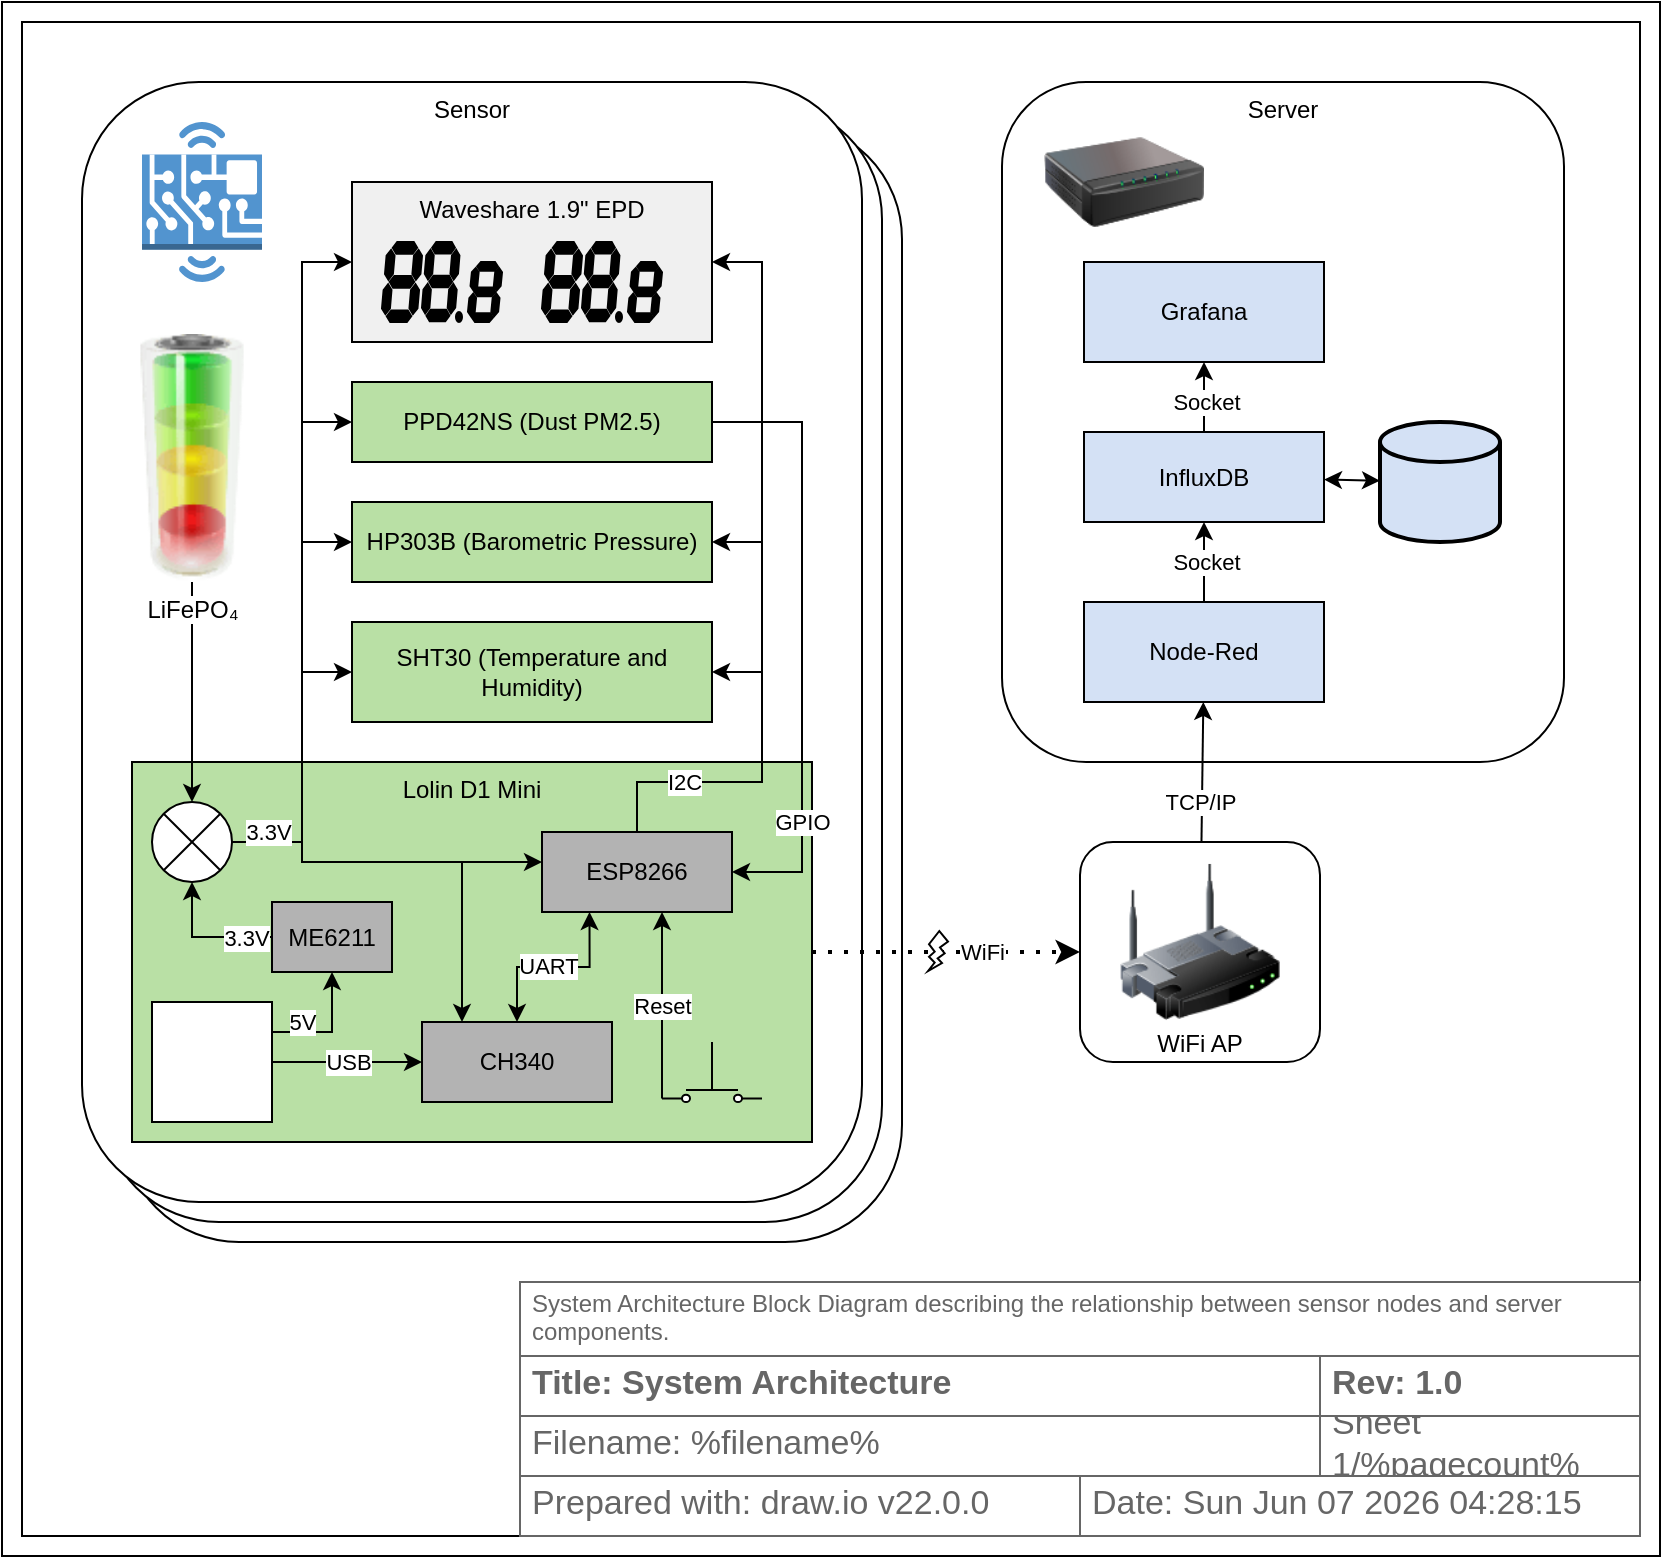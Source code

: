 <mxfile version="22.0.0" type="device">
  <diagram name="System Architecture" id="fo18u6Ch1KVScq3Fo-Wy">
    <mxGraphModel dx="1096" dy="895" grid="1" gridSize="10" guides="1" tooltips="1" connect="1" arrows="1" fold="1" page="1" pageScale="1" pageWidth="1169" pageHeight="827" math="0" shadow="0">
      <root>
        <object label="" description="System Architecture Block Diagram describing the relationship between sensor nodes and server components." id="0">
          <mxCell />
        </object>
        <mxCell id="1" parent="0" />
        <mxCell id="h7L3MlKvrl_dhOmhB3lf-8" value="" style="verticalLabelPosition=bottom;verticalAlign=top;html=1;shape=mxgraph.basic.frame;dx=10;whiteSpace=wrap;" parent="1" vertex="1">
          <mxGeometry x="340" y="50" width="829" height="777" as="geometry" />
        </mxCell>
        <mxCell id="DvUvHNZ-lN_nmnyJoLqP-108" value="&lt;div&gt;Sensor&lt;/div&gt;" style="verticalAlign=top;rounded=1;whiteSpace=wrap;html=1;" vertex="1" parent="1">
          <mxGeometry x="400" y="110" width="390" height="560" as="geometry" />
        </mxCell>
        <mxCell id="DvUvHNZ-lN_nmnyJoLqP-107" value="&lt;div&gt;Sensor&lt;/div&gt;" style="verticalAlign=top;rounded=1;whiteSpace=wrap;html=1;" vertex="1" parent="1">
          <mxGeometry x="390" y="100" width="390" height="560" as="geometry" />
        </mxCell>
        <mxCell id="h7L3MlKvrl_dhOmhB3lf-10" value="Prepared with: draw.io v22.0.0" style="strokeWidth=1;shadow=0;dashed=0;align=center;html=1;shape=mxgraph.mockup.text.textBox;fontColor=#666666;align=left;fontSize=17;spacingLeft=4;spacingTop=-3;whiteSpace=wrap;strokeColor=#666666;mainText=" parent="1" vertex="1">
          <mxGeometry x="599" y="787" width="280" height="30" as="geometry" />
        </mxCell>
        <object label="&lt;div align=&quot;left&quot;&gt;Sheet %pagenumber%/%pagecount%&lt;/div&gt;" placeholders="1" id="h7L3MlKvrl_dhOmhB3lf-12">
          <mxCell style="strokeWidth=1;shadow=0;dashed=0;align=left;html=1;shape=mxgraph.mockup.text.textBox;fontColor=#666666;align=left;fontSize=17;spacingLeft=4;spacingTop=-3;whiteSpace=wrap;strokeColor=#666666;mainText=" parent="1" vertex="1">
            <mxGeometry x="999" y="757" width="160" height="30" as="geometry" />
          </mxCell>
        </object>
        <object label="Date: &lt;font style=&quot;font-size: 17px;&quot;&gt;%date{ddd mmm dd yyyy HH:MM:ss}%&lt;/font&gt;" placeholders="1" id="h7L3MlKvrl_dhOmhB3lf-13">
          <mxCell style="strokeWidth=1;shadow=0;dashed=0;align=center;html=1;shape=mxgraph.mockup.text.textBox;fontColor=#666666;align=left;fontSize=17;spacingLeft=4;spacingTop=-3;whiteSpace=wrap;strokeColor=#666666;mainText=" parent="1" vertex="1">
            <mxGeometry x="879" y="787" width="280" height="30" as="geometry" />
          </mxCell>
        </object>
        <object label="&lt;b&gt;Title: %page%&lt;/b&gt;" placeholders="1" id="h7L3MlKvrl_dhOmhB3lf-14">
          <mxCell style="strokeWidth=1;shadow=0;dashed=0;align=center;html=1;shape=mxgraph.mockup.text.textBox;fontColor=#666666;align=left;fontSize=17;spacingLeft=4;spacingTop=-3;whiteSpace=wrap;strokeColor=#666666;mainText=" parent="1" vertex="1">
            <mxGeometry x="599" y="727" width="400" height="30" as="geometry" />
          </mxCell>
        </object>
        <object label="Filename: %filename%" placeholders="1" id="h7L3MlKvrl_dhOmhB3lf-15">
          <mxCell style="strokeWidth=1;shadow=0;dashed=0;align=center;html=1;shape=mxgraph.mockup.text.textBox;fontColor=#666666;align=left;fontSize=17;spacingLeft=4;spacingTop=-3;whiteSpace=wrap;strokeColor=#666666;mainText=" parent="1" vertex="1">
            <mxGeometry x="599" y="757" width="400" height="30" as="geometry" />
          </mxCell>
        </object>
        <object label="&lt;div align=&quot;left&quot;&gt;%description%&lt;/div&gt;" placeholders="1" id="h7L3MlKvrl_dhOmhB3lf-16">
          <mxCell style="strokeWidth=1;shadow=0;dashed=0;html=1;shape=mxgraph.mockup.text.textBox;fontColor=#666666;align=left;verticalAlign=top;fontSize=12;spacingLeft=4;spacingTop=-3;whiteSpace=wrap;strokeColor=#666666;mainText=" parent="1" vertex="1">
            <mxGeometry x="599" y="690" width="560" height="37" as="geometry" />
          </mxCell>
        </object>
        <mxCell id="EyKvBmyPNv_MzgSUc5b6-1" value="&lt;b&gt;Rev: 1.0&lt;br&gt;&lt;/b&gt;" style="strokeWidth=1;shadow=0;dashed=0;align=center;html=1;shape=mxgraph.mockup.text.textBox;fontColor=#666666;align=left;fontSize=17;spacingLeft=4;spacingTop=-3;whiteSpace=wrap;strokeColor=#666666;mainText=" parent="1" vertex="1">
          <mxGeometry x="999" y="727" width="160" height="30" as="geometry" />
        </mxCell>
        <mxCell id="DvUvHNZ-lN_nmnyJoLqP-11" value="&lt;div&gt;Sensor&lt;/div&gt;" style="verticalAlign=top;rounded=1;whiteSpace=wrap;html=1;" vertex="1" parent="1">
          <mxGeometry x="380" y="90" width="390" height="560" as="geometry" />
        </mxCell>
        <mxCell id="DvUvHNZ-lN_nmnyJoLqP-10" value="" style="outlineConnect=0;dashed=0;verticalLabelPosition=bottom;verticalAlign=top;align=center;html=1;shape=mxgraph.aws3.hardware_board;fillColor=#5294CF;gradientColor=none;" vertex="1" parent="1">
          <mxGeometry x="410" y="110" width="60" height="80" as="geometry" />
        </mxCell>
        <mxCell id="DvUvHNZ-lN_nmnyJoLqP-12" value="Server" style="verticalAlign=top;rounded=1;whiteSpace=wrap;html=1;" vertex="1" parent="1">
          <mxGeometry x="840" y="90" width="281" height="340" as="geometry" />
        </mxCell>
        <mxCell id="DvUvHNZ-lN_nmnyJoLqP-9" value="" style="image;html=1;image=img/lib/clip_art/networking/Print_Server_128x128.png" vertex="1" parent="1">
          <mxGeometry x="861" y="100" width="80" height="80" as="geometry" />
        </mxCell>
        <mxCell id="DvUvHNZ-lN_nmnyJoLqP-18" value="WiFi" style="endArrow=classic;dashed=1;html=1;dashPattern=1 3;strokeWidth=2;rounded=0;" edge="1" parent="1" source="DvUvHNZ-lN_nmnyJoLqP-30" target="DvUvHNZ-lN_nmnyJoLqP-25">
          <mxGeometry x="0.269" width="50" height="50" relative="1" as="geometry">
            <mxPoint x="760" y="440" as="sourcePoint" />
            <mxPoint x="810" y="390" as="targetPoint" />
            <mxPoint as="offset" />
          </mxGeometry>
        </mxCell>
        <mxCell id="DvUvHNZ-lN_nmnyJoLqP-19" value="" style="endArrow=classic;html=1;rounded=0;" edge="1" parent="1" source="DvUvHNZ-lN_nmnyJoLqP-25" target="DvUvHNZ-lN_nmnyJoLqP-75">
          <mxGeometry width="50" height="50" relative="1" as="geometry">
            <mxPoint x="892" y="460" as="sourcePoint" />
            <mxPoint x="410" y="530" as="targetPoint" />
          </mxGeometry>
        </mxCell>
        <mxCell id="DvUvHNZ-lN_nmnyJoLqP-102" value="TCP/IP" style="edgeLabel;html=1;align=center;verticalAlign=middle;resizable=0;points=[];" vertex="1" connectable="0" parent="DvUvHNZ-lN_nmnyJoLqP-19">
          <mxGeometry x="-0.418" y="1" relative="1" as="geometry">
            <mxPoint as="offset" />
          </mxGeometry>
        </mxCell>
        <mxCell id="DvUvHNZ-lN_nmnyJoLqP-20" value="" style="verticalLabelPosition=bottom;verticalAlign=top;html=1;shape=mxgraph.basic.flash" vertex="1" parent="1">
          <mxGeometry x="803" y="514.5" width="10" height="20" as="geometry" />
        </mxCell>
        <mxCell id="DvUvHNZ-lN_nmnyJoLqP-27" value="" style="group" vertex="1" connectable="0" parent="1">
          <mxGeometry x="879" y="470" width="120" height="110" as="geometry" />
        </mxCell>
        <mxCell id="DvUvHNZ-lN_nmnyJoLqP-25" value="WiFi AP" style="verticalAlign=bottom;rounded=1;whiteSpace=wrap;html=1;" vertex="1" parent="DvUvHNZ-lN_nmnyJoLqP-27">
          <mxGeometry width="120" height="110" as="geometry" />
        </mxCell>
        <mxCell id="DvUvHNZ-lN_nmnyJoLqP-8" value="" style="image;html=1;image=img/lib/clip_art/networking/Wireless_Router_128x128.png" vertex="1" parent="DvUvHNZ-lN_nmnyJoLqP-27">
          <mxGeometry x="20" y="10" width="80" height="80" as="geometry" />
        </mxCell>
        <mxCell id="DvUvHNZ-lN_nmnyJoLqP-36" style="edgeStyle=orthogonalEdgeStyle;rounded=0;orthogonalLoop=1;jettySize=auto;html=1;entryX=1;entryY=0.5;entryDx=0;entryDy=0;exitX=0.5;exitY=0;exitDx=0;exitDy=0;" edge="1" parent="1" source="DvUvHNZ-lN_nmnyJoLqP-103" target="DvUvHNZ-lN_nmnyJoLqP-31">
          <mxGeometry relative="1" as="geometry">
            <Array as="points">
              <mxPoint x="658" y="440" />
              <mxPoint x="720" y="440" />
              <mxPoint x="720" y="385" />
            </Array>
          </mxGeometry>
        </mxCell>
        <mxCell id="DvUvHNZ-lN_nmnyJoLqP-37" style="edgeStyle=orthogonalEdgeStyle;rounded=0;orthogonalLoop=1;jettySize=auto;html=1;entryX=1;entryY=0.5;entryDx=0;entryDy=0;exitX=0.5;exitY=0;exitDx=0;exitDy=0;" edge="1" parent="1" source="DvUvHNZ-lN_nmnyJoLqP-103" target="DvUvHNZ-lN_nmnyJoLqP-32">
          <mxGeometry relative="1" as="geometry">
            <Array as="points">
              <mxPoint x="658" y="440" />
              <mxPoint x="720" y="440" />
              <mxPoint x="720" y="320" />
            </Array>
          </mxGeometry>
        </mxCell>
        <mxCell id="DvUvHNZ-lN_nmnyJoLqP-30" value="Lolin D1 Mini" style="verticalAlign=top;rounded=0;whiteSpace=wrap;html=1;fillColor=#B9E0A5;" vertex="1" parent="1">
          <mxGeometry x="405" y="430" width="340" height="190" as="geometry" />
        </mxCell>
        <mxCell id="DvUvHNZ-lN_nmnyJoLqP-31" value="SHT30 (Temperature and Humidity)" style="rounded=0;whiteSpace=wrap;html=1;fillColor=#B9E0A5;" vertex="1" parent="1">
          <mxGeometry x="515" y="360" width="180" height="50" as="geometry" />
        </mxCell>
        <mxCell id="DvUvHNZ-lN_nmnyJoLqP-32" value="HP303B (Barometric Pressure)" style="rounded=0;whiteSpace=wrap;html=1;fillColor=#B9E0A5;" vertex="1" parent="1">
          <mxGeometry x="515" y="300" width="180" height="40" as="geometry" />
        </mxCell>
        <mxCell id="DvUvHNZ-lN_nmnyJoLqP-42" style="edgeStyle=orthogonalEdgeStyle;rounded=0;orthogonalLoop=1;jettySize=auto;html=1;exitX=1;exitY=0.5;exitDx=0;exitDy=0;entryX=1;entryY=0.5;entryDx=0;entryDy=0;" edge="1" parent="1" source="DvUvHNZ-lN_nmnyJoLqP-34" target="DvUvHNZ-lN_nmnyJoLqP-103">
          <mxGeometry relative="1" as="geometry">
            <mxPoint x="680" y="460" as="targetPoint" />
            <Array as="points">
              <mxPoint x="740" y="260" />
              <mxPoint x="740" y="485" />
            </Array>
          </mxGeometry>
        </mxCell>
        <mxCell id="DvUvHNZ-lN_nmnyJoLqP-43" value="GPIO" style="edgeLabel;html=1;align=center;verticalAlign=middle;resizable=0;points=[];" vertex="1" connectable="0" parent="DvUvHNZ-lN_nmnyJoLqP-42">
          <mxGeometry x="0.607" relative="1" as="geometry">
            <mxPoint as="offset" />
          </mxGeometry>
        </mxCell>
        <mxCell id="DvUvHNZ-lN_nmnyJoLqP-34" value="PPD42NS (Dust PM2.5)" style="rounded=0;whiteSpace=wrap;html=1;fillColor=#B9E0A5;" vertex="1" parent="1">
          <mxGeometry x="515" y="240" width="180" height="40" as="geometry" />
        </mxCell>
        <mxCell id="DvUvHNZ-lN_nmnyJoLqP-99" style="edgeStyle=orthogonalEdgeStyle;rounded=0;orthogonalLoop=1;jettySize=auto;html=1;" edge="1" parent="1" source="DvUvHNZ-lN_nmnyJoLqP-35" target="DvUvHNZ-lN_nmnyJoLqP-96">
          <mxGeometry relative="1" as="geometry" />
        </mxCell>
        <mxCell id="DvUvHNZ-lN_nmnyJoLqP-35" value="LiFePO₄" style="image;html=1;image=img/lib/clip_art/general/Battery_allstates_128x128.png" vertex="1" parent="1">
          <mxGeometry x="400" y="216" width="70" height="124" as="geometry" />
        </mxCell>
        <mxCell id="DvUvHNZ-lN_nmnyJoLqP-45" style="edgeStyle=orthogonalEdgeStyle;rounded=0;orthogonalLoop=1;jettySize=auto;html=1;exitX=1;exitY=0.5;exitDx=0;exitDy=0;exitPerimeter=0;" edge="1" parent="1" source="DvUvHNZ-lN_nmnyJoLqP-96" target="DvUvHNZ-lN_nmnyJoLqP-31">
          <mxGeometry relative="1" as="geometry">
            <mxPoint x="480" y="402" as="sourcePoint" />
            <mxPoint x="500" y="385" as="targetPoint" />
            <Array as="points">
              <mxPoint x="490" y="470" />
              <mxPoint x="490" y="385" />
            </Array>
          </mxGeometry>
        </mxCell>
        <mxCell id="DvUvHNZ-lN_nmnyJoLqP-46" style="edgeStyle=orthogonalEdgeStyle;rounded=0;orthogonalLoop=1;jettySize=auto;html=1;exitX=1;exitY=0.5;exitDx=0;exitDy=0;exitPerimeter=0;" edge="1" parent="1" source="DvUvHNZ-lN_nmnyJoLqP-96" target="DvUvHNZ-lN_nmnyJoLqP-32">
          <mxGeometry relative="1" as="geometry">
            <mxPoint x="490" y="412" as="sourcePoint" />
            <mxPoint x="520" y="470" as="targetPoint" />
            <Array as="points">
              <mxPoint x="490" y="470" />
              <mxPoint x="490" y="320" />
            </Array>
          </mxGeometry>
        </mxCell>
        <mxCell id="DvUvHNZ-lN_nmnyJoLqP-48" style="edgeStyle=orthogonalEdgeStyle;rounded=0;orthogonalLoop=1;jettySize=auto;html=1;entryX=0;entryY=0.5;entryDx=0;entryDy=0;exitX=1;exitY=0.5;exitDx=0;exitDy=0;exitPerimeter=0;" edge="1" parent="1" source="DvUvHNZ-lN_nmnyJoLqP-96" target="DvUvHNZ-lN_nmnyJoLqP-34">
          <mxGeometry relative="1" as="geometry">
            <mxPoint x="490" y="412" as="sourcePoint" />
            <mxPoint x="520" y="340" as="targetPoint" />
            <Array as="points">
              <mxPoint x="490" y="470" />
              <mxPoint x="490" y="260" />
            </Array>
          </mxGeometry>
        </mxCell>
        <mxCell id="DvUvHNZ-lN_nmnyJoLqP-51" value="Waveshare 1.9&quot; EPD" style="verticalAlign=top;rounded=0;whiteSpace=wrap;html=1;fillColor=#F0F0F0;" vertex="1" parent="1">
          <mxGeometry x="515" y="140" width="180" height="80" as="geometry" />
        </mxCell>
        <mxCell id="DvUvHNZ-lN_nmnyJoLqP-53" value="" style="verticalLabelPosition=bottom;shadow=0;dashed=0;align=center;html=1;verticalAlign=top;shape=mxgraph.electrical.opto_electronics.7_segment_display;pointerEvents=1;fillColor=#000000;" vertex="1" parent="1">
          <mxGeometry x="530" y="170" width="20" height="40" as="geometry" />
        </mxCell>
        <mxCell id="DvUvHNZ-lN_nmnyJoLqP-56" value="" style="verticalLabelPosition=bottom;shadow=0;dashed=0;align=center;html=1;verticalAlign=top;shape=mxgraph.electrical.opto_electronics.7_segment_display;pointerEvents=1;fillColor=#000000;" vertex="1" parent="1">
          <mxGeometry x="573" y="180" width="17" height="30" as="geometry" />
        </mxCell>
        <mxCell id="DvUvHNZ-lN_nmnyJoLqP-57" value="" style="verticalLabelPosition=bottom;shadow=0;dashed=0;align=center;html=1;verticalAlign=top;shape=mxgraph.electrical.opto_electronics.7_segment_display_with_dp;pointerEvents=1;fillColor=#000000;" vertex="1" parent="1">
          <mxGeometry x="550" y="170" width="20" height="40" as="geometry" />
        </mxCell>
        <mxCell id="DvUvHNZ-lN_nmnyJoLqP-58" value="" style="verticalLabelPosition=bottom;shadow=0;dashed=0;align=center;html=1;verticalAlign=top;shape=mxgraph.electrical.opto_electronics.7_segment_display;pointerEvents=1;fillColor=#000000;" vertex="1" parent="1">
          <mxGeometry x="610" y="170" width="20" height="40" as="geometry" />
        </mxCell>
        <mxCell id="DvUvHNZ-lN_nmnyJoLqP-59" value="" style="verticalLabelPosition=bottom;shadow=0;dashed=0;align=center;html=1;verticalAlign=top;shape=mxgraph.electrical.opto_electronics.7_segment_display;pointerEvents=1;fillColor=#000000;" vertex="1" parent="1">
          <mxGeometry x="653" y="180" width="17" height="30" as="geometry" />
        </mxCell>
        <mxCell id="DvUvHNZ-lN_nmnyJoLqP-60" value="" style="verticalLabelPosition=bottom;shadow=0;dashed=0;align=center;html=1;verticalAlign=top;shape=mxgraph.electrical.opto_electronics.7_segment_display_with_dp;pointerEvents=1;fillColor=#000000;" vertex="1" parent="1">
          <mxGeometry x="630" y="170" width="20" height="40" as="geometry" />
        </mxCell>
        <mxCell id="DvUvHNZ-lN_nmnyJoLqP-61" style="edgeStyle=orthogonalEdgeStyle;rounded=0;orthogonalLoop=1;jettySize=auto;html=1;exitX=1;exitY=0.5;exitDx=0;exitDy=0;exitPerimeter=0;" edge="1" parent="1" source="DvUvHNZ-lN_nmnyJoLqP-96" target="DvUvHNZ-lN_nmnyJoLqP-51">
          <mxGeometry relative="1" as="geometry">
            <mxPoint x="470" y="402" as="sourcePoint" />
            <mxPoint x="525" y="270" as="targetPoint" />
            <Array as="points">
              <mxPoint x="490" y="470" />
              <mxPoint x="490" y="180" />
            </Array>
          </mxGeometry>
        </mxCell>
        <mxCell id="DvUvHNZ-lN_nmnyJoLqP-67" style="edgeStyle=orthogonalEdgeStyle;rounded=0;orthogonalLoop=1;jettySize=auto;html=1;entryX=1;entryY=0.5;entryDx=0;entryDy=0;exitX=0.5;exitY=0;exitDx=0;exitDy=0;" edge="1" parent="1" source="DvUvHNZ-lN_nmnyJoLqP-103" target="DvUvHNZ-lN_nmnyJoLqP-51">
          <mxGeometry relative="1" as="geometry">
            <mxPoint x="705" y="450" as="sourcePoint" />
            <mxPoint x="705" y="395" as="targetPoint" />
            <Array as="points">
              <mxPoint x="658" y="440" />
              <mxPoint x="720" y="440" />
              <mxPoint x="720" y="180" />
            </Array>
          </mxGeometry>
        </mxCell>
        <mxCell id="DvUvHNZ-lN_nmnyJoLqP-68" value="I2C" style="edgeLabel;html=1;align=center;verticalAlign=middle;resizable=0;points=[];" vertex="1" connectable="0" parent="DvUvHNZ-lN_nmnyJoLqP-67">
          <mxGeometry x="-0.74" relative="1" as="geometry">
            <mxPoint as="offset" />
          </mxGeometry>
        </mxCell>
        <mxCell id="DvUvHNZ-lN_nmnyJoLqP-100" value="Reset" style="edgeStyle=orthogonalEdgeStyle;rounded=0;orthogonalLoop=1;jettySize=auto;html=1;exitX=0;exitY=0.94;exitDx=0;exitDy=0;" edge="1" parent="1" source="DvUvHNZ-lN_nmnyJoLqP-72" target="DvUvHNZ-lN_nmnyJoLqP-103">
          <mxGeometry relative="1" as="geometry">
            <mxPoint x="680" y="510" as="targetPoint" />
            <Array as="points">
              <mxPoint x="670" y="580" />
              <mxPoint x="670" y="580" />
            </Array>
          </mxGeometry>
        </mxCell>
        <mxCell id="DvUvHNZ-lN_nmnyJoLqP-72" value="" style="pointerEvents=1;verticalLabelPosition=bottom;shadow=0;dashed=0;align=center;html=1;verticalAlign=top;shape=mxgraph.electrical.electro-mechanical.pushbuttonMakeSwitch2;elSwitchState=1;" vertex="1" parent="1">
          <mxGeometry x="670" y="570" width="50" height="30" as="geometry" />
        </mxCell>
        <mxCell id="DvUvHNZ-lN_nmnyJoLqP-78" style="edgeStyle=orthogonalEdgeStyle;rounded=0;orthogonalLoop=1;jettySize=auto;html=1;" edge="1" parent="1" source="DvUvHNZ-lN_nmnyJoLqP-75" target="DvUvHNZ-lN_nmnyJoLqP-77">
          <mxGeometry relative="1" as="geometry" />
        </mxCell>
        <mxCell id="DvUvHNZ-lN_nmnyJoLqP-82" value="Socket" style="edgeLabel;html=1;align=center;verticalAlign=middle;resizable=0;points=[];" vertex="1" connectable="0" parent="DvUvHNZ-lN_nmnyJoLqP-78">
          <mxGeometry y="-1" relative="1" as="geometry">
            <mxPoint as="offset" />
          </mxGeometry>
        </mxCell>
        <mxCell id="DvUvHNZ-lN_nmnyJoLqP-75" value="Node-Red" style="rounded=0;whiteSpace=wrap;html=1;fillColor=#D4E1F5;" vertex="1" parent="1">
          <mxGeometry x="881" y="350" width="120" height="50" as="geometry" />
        </mxCell>
        <mxCell id="DvUvHNZ-lN_nmnyJoLqP-76" value="&lt;div&gt;Grafana&lt;/div&gt;" style="rounded=0;whiteSpace=wrap;html=1;fillColor=#D4E1F5;" vertex="1" parent="1">
          <mxGeometry x="881" y="180" width="120" height="50" as="geometry" />
        </mxCell>
        <mxCell id="DvUvHNZ-lN_nmnyJoLqP-79" style="edgeStyle=orthogonalEdgeStyle;rounded=0;orthogonalLoop=1;jettySize=auto;html=1;" edge="1" parent="1" source="DvUvHNZ-lN_nmnyJoLqP-77" target="DvUvHNZ-lN_nmnyJoLqP-76">
          <mxGeometry relative="1" as="geometry" />
        </mxCell>
        <mxCell id="DvUvHNZ-lN_nmnyJoLqP-83" value="Socket" style="edgeLabel;html=1;align=center;verticalAlign=middle;resizable=0;points=[];" vertex="1" connectable="0" parent="DvUvHNZ-lN_nmnyJoLqP-79">
          <mxGeometry x="0.1" y="-1" relative="1" as="geometry">
            <mxPoint as="offset" />
          </mxGeometry>
        </mxCell>
        <mxCell id="DvUvHNZ-lN_nmnyJoLqP-77" value="InfluxDB" style="rounded=0;whiteSpace=wrap;html=1;fillColor=#D4E1F5;" vertex="1" parent="1">
          <mxGeometry x="881" y="265" width="120" height="45" as="geometry" />
        </mxCell>
        <mxCell id="DvUvHNZ-lN_nmnyJoLqP-80" value="" style="strokeWidth=2;html=1;shape=mxgraph.flowchart.database;whiteSpace=wrap;fillColor=#D4E1F5;" vertex="1" parent="1">
          <mxGeometry x="1029" y="260" width="60" height="60" as="geometry" />
        </mxCell>
        <mxCell id="DvUvHNZ-lN_nmnyJoLqP-84" value="" style="endArrow=classic;startArrow=classic;html=1;rounded=0;" edge="1" parent="1" source="DvUvHNZ-lN_nmnyJoLqP-77" target="DvUvHNZ-lN_nmnyJoLqP-80">
          <mxGeometry width="50" height="50" relative="1" as="geometry">
            <mxPoint x="761" y="390" as="sourcePoint" />
            <mxPoint x="811" y="340" as="targetPoint" />
          </mxGeometry>
        </mxCell>
        <mxCell id="DvUvHNZ-lN_nmnyJoLqP-85" value="CH340" style="rounded=0;whiteSpace=wrap;html=1;fillColor=#B3B3B3;" vertex="1" parent="1">
          <mxGeometry x="550" y="560" width="95" height="40" as="geometry" />
        </mxCell>
        <mxCell id="DvUvHNZ-lN_nmnyJoLqP-88" value="" style="endArrow=classic;startArrow=classic;html=1;rounded=0;edgeStyle=orthogonalEdgeStyle;entryX=0.25;entryY=1;entryDx=0;entryDy=0;" edge="1" parent="1" source="DvUvHNZ-lN_nmnyJoLqP-85" target="DvUvHNZ-lN_nmnyJoLqP-103">
          <mxGeometry width="50" height="50" relative="1" as="geometry">
            <mxPoint x="730" y="410" as="sourcePoint" />
            <mxPoint x="780" y="360" as="targetPoint" />
          </mxGeometry>
        </mxCell>
        <mxCell id="DvUvHNZ-lN_nmnyJoLqP-89" value="UART" style="edgeLabel;html=1;align=center;verticalAlign=middle;resizable=0;points=[];" vertex="1" connectable="0" parent="DvUvHNZ-lN_nmnyJoLqP-88">
          <mxGeometry x="-0.052" y="1" relative="1" as="geometry">
            <mxPoint x="-1" as="offset" />
          </mxGeometry>
        </mxCell>
        <mxCell id="DvUvHNZ-lN_nmnyJoLqP-92" value="" style="group" vertex="1" connectable="0" parent="1">
          <mxGeometry x="415" y="550" width="60" height="60" as="geometry" />
        </mxCell>
        <mxCell id="DvUvHNZ-lN_nmnyJoLqP-91" value="" style="rounded=0;whiteSpace=wrap;html=1;" vertex="1" parent="DvUvHNZ-lN_nmnyJoLqP-92">
          <mxGeometry width="60" height="60" as="geometry" />
        </mxCell>
        <mxCell id="DvUvHNZ-lN_nmnyJoLqP-90" value="" style="shape=image;html=1;verticalAlign=top;verticalLabelPosition=bottom;labelBackgroundColor=#ffffff;imageAspect=0;aspect=fixed;image=https://cdn2.iconfinder.com/data/icons/boxicons-regular-vol-3/24/bx-usb-128.png" vertex="1" parent="DvUvHNZ-lN_nmnyJoLqP-92">
          <mxGeometry width="60" height="60" as="geometry" />
        </mxCell>
        <mxCell id="DvUvHNZ-lN_nmnyJoLqP-93" value="USB" style="edgeStyle=orthogonalEdgeStyle;rounded=0;orthogonalLoop=1;jettySize=auto;html=1;" edge="1" parent="1" source="DvUvHNZ-lN_nmnyJoLqP-90" target="DvUvHNZ-lN_nmnyJoLqP-85">
          <mxGeometry relative="1" as="geometry" />
        </mxCell>
        <mxCell id="DvUvHNZ-lN_nmnyJoLqP-94" value="ME6211" style="rounded=0;whiteSpace=wrap;html=1;fillColor=#B3B3B3;" vertex="1" parent="1">
          <mxGeometry x="475" y="500" width="60" height="35" as="geometry" />
        </mxCell>
        <mxCell id="DvUvHNZ-lN_nmnyJoLqP-95" value="5V" style="edgeStyle=orthogonalEdgeStyle;rounded=0;orthogonalLoop=1;jettySize=auto;html=1;exitX=1;exitY=0.25;exitDx=0;exitDy=0;" edge="1" parent="1" source="DvUvHNZ-lN_nmnyJoLqP-90" target="DvUvHNZ-lN_nmnyJoLqP-94">
          <mxGeometry x="-0.5" y="5" relative="1" as="geometry">
            <mxPoint as="offset" />
          </mxGeometry>
        </mxCell>
        <mxCell id="DvUvHNZ-lN_nmnyJoLqP-104" style="edgeStyle=orthogonalEdgeStyle;rounded=0;orthogonalLoop=1;jettySize=auto;html=1;exitX=1;exitY=0.5;exitDx=0;exitDy=0;exitPerimeter=0;" edge="1" parent="1" source="DvUvHNZ-lN_nmnyJoLqP-96" target="DvUvHNZ-lN_nmnyJoLqP-85">
          <mxGeometry relative="1" as="geometry">
            <Array as="points">
              <mxPoint x="490" y="470" />
              <mxPoint x="490" y="480" />
              <mxPoint x="570" y="480" />
            </Array>
          </mxGeometry>
        </mxCell>
        <mxCell id="DvUvHNZ-lN_nmnyJoLqP-96" value="" style="verticalLabelPosition=bottom;verticalAlign=top;html=1;shape=mxgraph.flowchart.or;" vertex="1" parent="1">
          <mxGeometry x="415" y="450" width="40" height="40" as="geometry" />
        </mxCell>
        <mxCell id="DvUvHNZ-lN_nmnyJoLqP-101" value="3.3V" style="edgeStyle=orthogonalEdgeStyle;rounded=0;orthogonalLoop=1;jettySize=auto;html=1;entryX=0.5;entryY=1;entryDx=0;entryDy=0;entryPerimeter=0;exitX=0;exitY=0.5;exitDx=0;exitDy=0;" edge="1" parent="1" source="DvUvHNZ-lN_nmnyJoLqP-94" target="DvUvHNZ-lN_nmnyJoLqP-96">
          <mxGeometry x="-0.613" relative="1" as="geometry">
            <Array as="points">
              <mxPoint x="435" y="518" />
            </Array>
            <mxPoint as="offset" />
          </mxGeometry>
        </mxCell>
        <mxCell id="DvUvHNZ-lN_nmnyJoLqP-103" value="ESP8266" style="rounded=0;whiteSpace=wrap;html=1;fillColor=#B3B3B3;" vertex="1" parent="1">
          <mxGeometry x="610" y="465" width="95" height="40" as="geometry" />
        </mxCell>
        <mxCell id="DvUvHNZ-lN_nmnyJoLqP-44" style="edgeStyle=orthogonalEdgeStyle;rounded=0;orthogonalLoop=1;jettySize=auto;html=1;exitX=1;exitY=0.5;exitDx=0;exitDy=0;exitPerimeter=0;" edge="1" parent="1" source="DvUvHNZ-lN_nmnyJoLqP-96" target="DvUvHNZ-lN_nmnyJoLqP-103">
          <mxGeometry relative="1" as="geometry">
            <Array as="points">
              <mxPoint x="490" y="470" />
              <mxPoint x="490" y="480" />
            </Array>
          </mxGeometry>
        </mxCell>
        <mxCell id="DvUvHNZ-lN_nmnyJoLqP-64" value="&lt;div&gt;3.3V&lt;/div&gt;" style="edgeLabel;html=1;align=center;verticalAlign=middle;resizable=0;points=[];" vertex="1" connectable="0" parent="DvUvHNZ-lN_nmnyJoLqP-44">
          <mxGeometry x="-0.198" y="-2" relative="1" as="geometry">
            <mxPoint x="-38" y="-17" as="offset" />
          </mxGeometry>
        </mxCell>
      </root>
    </mxGraphModel>
  </diagram>
</mxfile>
